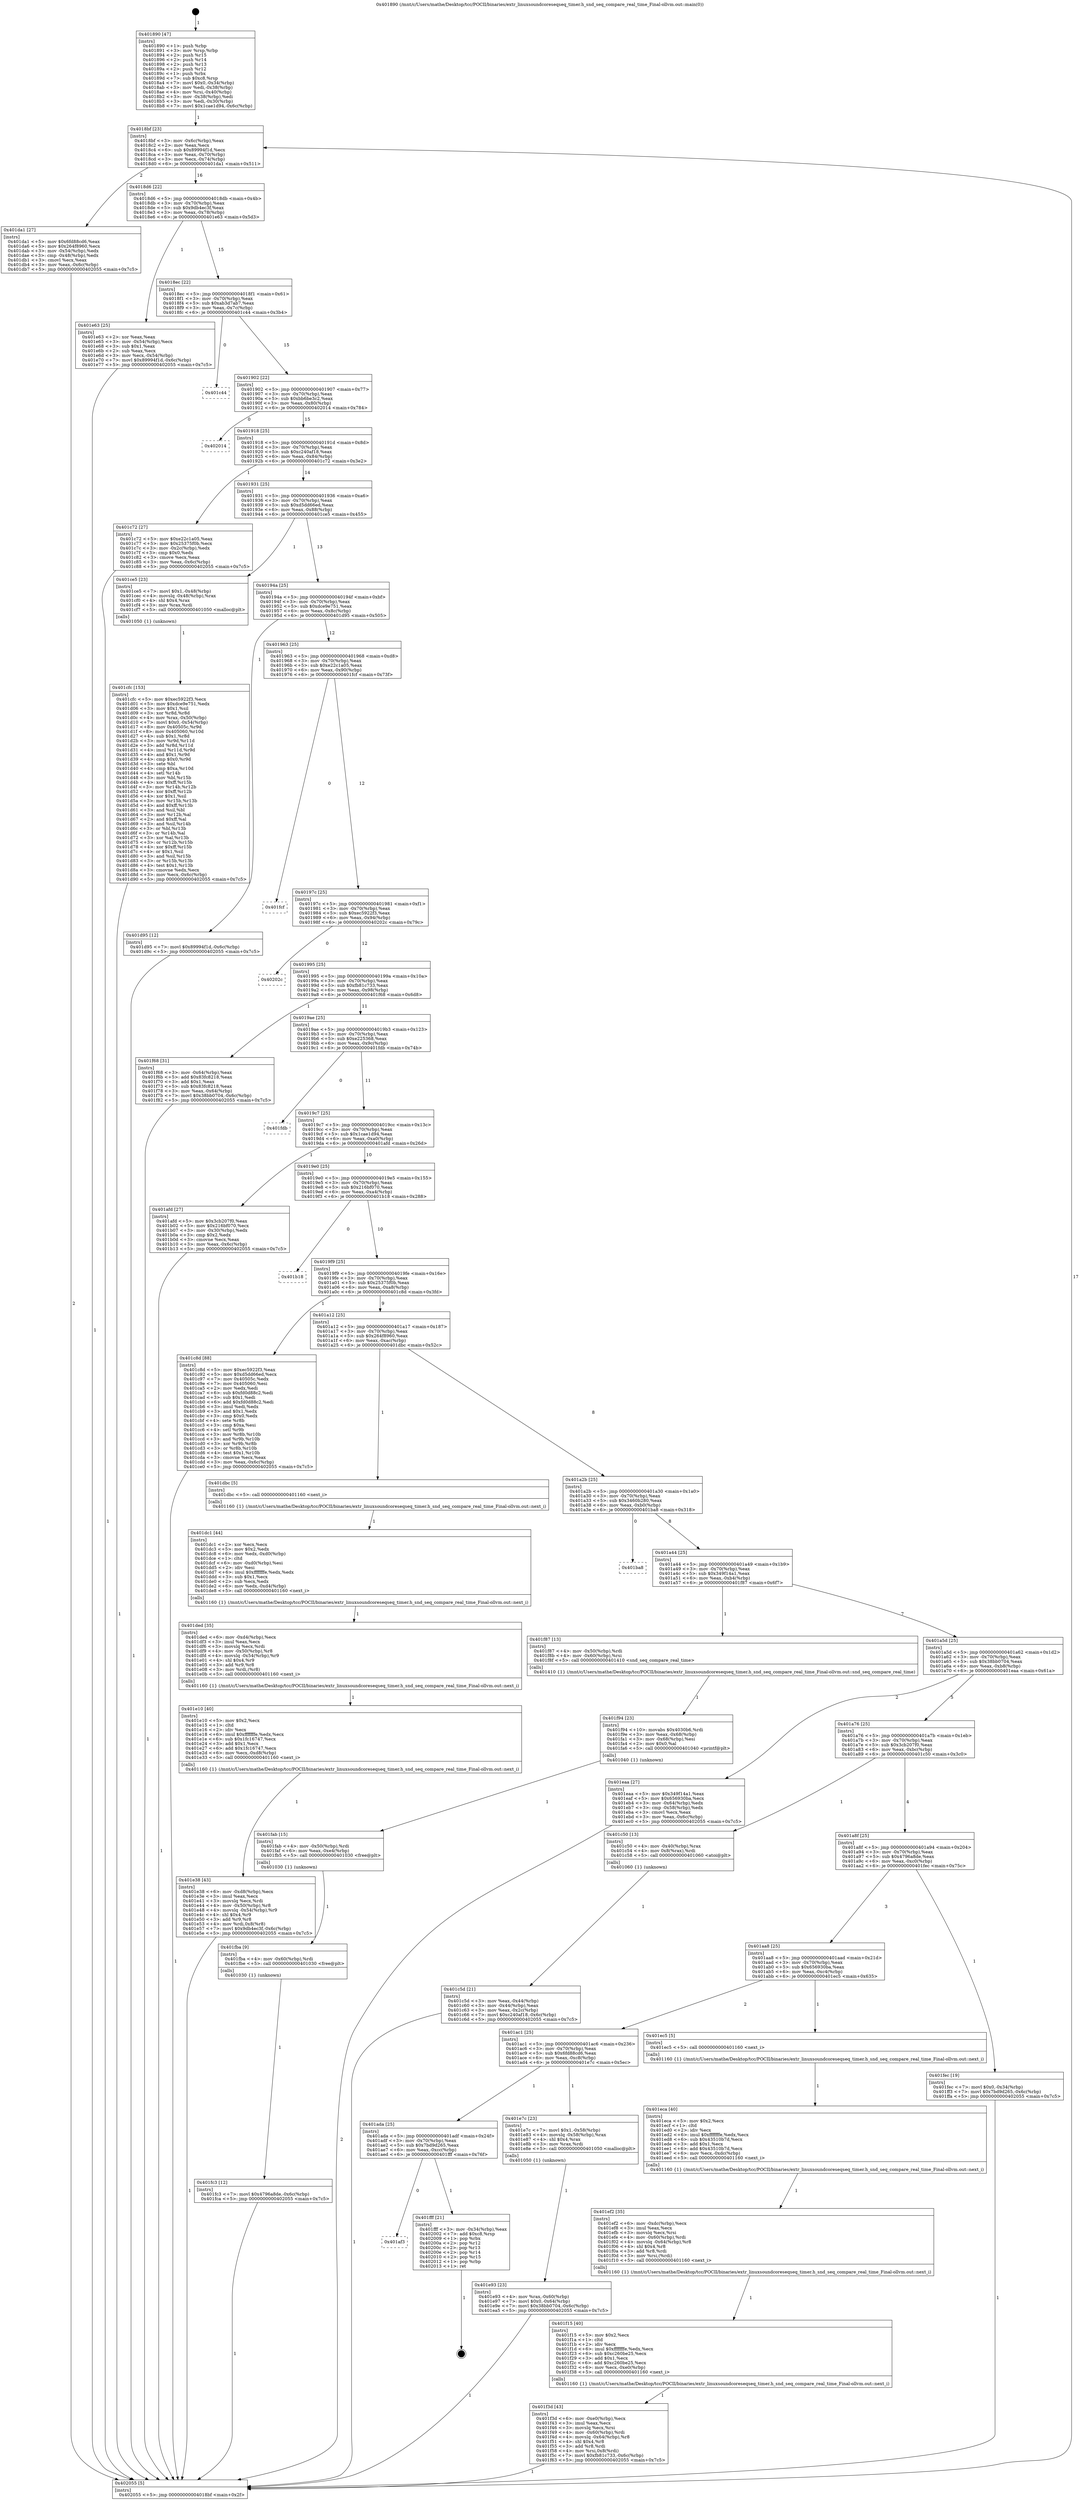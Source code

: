 digraph "0x401890" {
  label = "0x401890 (/mnt/c/Users/mathe/Desktop/tcc/POCII/binaries/extr_linuxsoundcoreseqseq_timer.h_snd_seq_compare_real_time_Final-ollvm.out::main(0))"
  labelloc = "t"
  node[shape=record]

  Entry [label="",width=0.3,height=0.3,shape=circle,fillcolor=black,style=filled]
  "0x4018bf" [label="{
     0x4018bf [23]\l
     | [instrs]\l
     &nbsp;&nbsp;0x4018bf \<+3\>: mov -0x6c(%rbp),%eax\l
     &nbsp;&nbsp;0x4018c2 \<+2\>: mov %eax,%ecx\l
     &nbsp;&nbsp;0x4018c4 \<+6\>: sub $0x89994f1d,%ecx\l
     &nbsp;&nbsp;0x4018ca \<+3\>: mov %eax,-0x70(%rbp)\l
     &nbsp;&nbsp;0x4018cd \<+3\>: mov %ecx,-0x74(%rbp)\l
     &nbsp;&nbsp;0x4018d0 \<+6\>: je 0000000000401da1 \<main+0x511\>\l
  }"]
  "0x401da1" [label="{
     0x401da1 [27]\l
     | [instrs]\l
     &nbsp;&nbsp;0x401da1 \<+5\>: mov $0x6fd88cd6,%eax\l
     &nbsp;&nbsp;0x401da6 \<+5\>: mov $0x264f8960,%ecx\l
     &nbsp;&nbsp;0x401dab \<+3\>: mov -0x54(%rbp),%edx\l
     &nbsp;&nbsp;0x401dae \<+3\>: cmp -0x48(%rbp),%edx\l
     &nbsp;&nbsp;0x401db1 \<+3\>: cmovl %ecx,%eax\l
     &nbsp;&nbsp;0x401db4 \<+3\>: mov %eax,-0x6c(%rbp)\l
     &nbsp;&nbsp;0x401db7 \<+5\>: jmp 0000000000402055 \<main+0x7c5\>\l
  }"]
  "0x4018d6" [label="{
     0x4018d6 [22]\l
     | [instrs]\l
     &nbsp;&nbsp;0x4018d6 \<+5\>: jmp 00000000004018db \<main+0x4b\>\l
     &nbsp;&nbsp;0x4018db \<+3\>: mov -0x70(%rbp),%eax\l
     &nbsp;&nbsp;0x4018de \<+5\>: sub $0x9db4ec3f,%eax\l
     &nbsp;&nbsp;0x4018e3 \<+3\>: mov %eax,-0x78(%rbp)\l
     &nbsp;&nbsp;0x4018e6 \<+6\>: je 0000000000401e63 \<main+0x5d3\>\l
  }"]
  Exit [label="",width=0.3,height=0.3,shape=circle,fillcolor=black,style=filled,peripheries=2]
  "0x401e63" [label="{
     0x401e63 [25]\l
     | [instrs]\l
     &nbsp;&nbsp;0x401e63 \<+2\>: xor %eax,%eax\l
     &nbsp;&nbsp;0x401e65 \<+3\>: mov -0x54(%rbp),%ecx\l
     &nbsp;&nbsp;0x401e68 \<+3\>: sub $0x1,%eax\l
     &nbsp;&nbsp;0x401e6b \<+2\>: sub %eax,%ecx\l
     &nbsp;&nbsp;0x401e6d \<+3\>: mov %ecx,-0x54(%rbp)\l
     &nbsp;&nbsp;0x401e70 \<+7\>: movl $0x89994f1d,-0x6c(%rbp)\l
     &nbsp;&nbsp;0x401e77 \<+5\>: jmp 0000000000402055 \<main+0x7c5\>\l
  }"]
  "0x4018ec" [label="{
     0x4018ec [22]\l
     | [instrs]\l
     &nbsp;&nbsp;0x4018ec \<+5\>: jmp 00000000004018f1 \<main+0x61\>\l
     &nbsp;&nbsp;0x4018f1 \<+3\>: mov -0x70(%rbp),%eax\l
     &nbsp;&nbsp;0x4018f4 \<+5\>: sub $0xab3d7ab7,%eax\l
     &nbsp;&nbsp;0x4018f9 \<+3\>: mov %eax,-0x7c(%rbp)\l
     &nbsp;&nbsp;0x4018fc \<+6\>: je 0000000000401c44 \<main+0x3b4\>\l
  }"]
  "0x401af3" [label="{
     0x401af3\l
  }", style=dashed]
  "0x401c44" [label="{
     0x401c44\l
  }", style=dashed]
  "0x401902" [label="{
     0x401902 [22]\l
     | [instrs]\l
     &nbsp;&nbsp;0x401902 \<+5\>: jmp 0000000000401907 \<main+0x77\>\l
     &nbsp;&nbsp;0x401907 \<+3\>: mov -0x70(%rbp),%eax\l
     &nbsp;&nbsp;0x40190a \<+5\>: sub $0xbb6be3c2,%eax\l
     &nbsp;&nbsp;0x40190f \<+3\>: mov %eax,-0x80(%rbp)\l
     &nbsp;&nbsp;0x401912 \<+6\>: je 0000000000402014 \<main+0x784\>\l
  }"]
  "0x401fff" [label="{
     0x401fff [21]\l
     | [instrs]\l
     &nbsp;&nbsp;0x401fff \<+3\>: mov -0x34(%rbp),%eax\l
     &nbsp;&nbsp;0x402002 \<+7\>: add $0xc8,%rsp\l
     &nbsp;&nbsp;0x402009 \<+1\>: pop %rbx\l
     &nbsp;&nbsp;0x40200a \<+2\>: pop %r12\l
     &nbsp;&nbsp;0x40200c \<+2\>: pop %r13\l
     &nbsp;&nbsp;0x40200e \<+2\>: pop %r14\l
     &nbsp;&nbsp;0x402010 \<+2\>: pop %r15\l
     &nbsp;&nbsp;0x402012 \<+1\>: pop %rbp\l
     &nbsp;&nbsp;0x402013 \<+1\>: ret\l
  }"]
  "0x402014" [label="{
     0x402014\l
  }", style=dashed]
  "0x401918" [label="{
     0x401918 [25]\l
     | [instrs]\l
     &nbsp;&nbsp;0x401918 \<+5\>: jmp 000000000040191d \<main+0x8d\>\l
     &nbsp;&nbsp;0x40191d \<+3\>: mov -0x70(%rbp),%eax\l
     &nbsp;&nbsp;0x401920 \<+5\>: sub $0xc240af18,%eax\l
     &nbsp;&nbsp;0x401925 \<+6\>: mov %eax,-0x84(%rbp)\l
     &nbsp;&nbsp;0x40192b \<+6\>: je 0000000000401c72 \<main+0x3e2\>\l
  }"]
  "0x401fc3" [label="{
     0x401fc3 [12]\l
     | [instrs]\l
     &nbsp;&nbsp;0x401fc3 \<+7\>: movl $0x4796a8de,-0x6c(%rbp)\l
     &nbsp;&nbsp;0x401fca \<+5\>: jmp 0000000000402055 \<main+0x7c5\>\l
  }"]
  "0x401c72" [label="{
     0x401c72 [27]\l
     | [instrs]\l
     &nbsp;&nbsp;0x401c72 \<+5\>: mov $0xe22c1a05,%eax\l
     &nbsp;&nbsp;0x401c77 \<+5\>: mov $0x25375f0b,%ecx\l
     &nbsp;&nbsp;0x401c7c \<+3\>: mov -0x2c(%rbp),%edx\l
     &nbsp;&nbsp;0x401c7f \<+3\>: cmp $0x0,%edx\l
     &nbsp;&nbsp;0x401c82 \<+3\>: cmove %ecx,%eax\l
     &nbsp;&nbsp;0x401c85 \<+3\>: mov %eax,-0x6c(%rbp)\l
     &nbsp;&nbsp;0x401c88 \<+5\>: jmp 0000000000402055 \<main+0x7c5\>\l
  }"]
  "0x401931" [label="{
     0x401931 [25]\l
     | [instrs]\l
     &nbsp;&nbsp;0x401931 \<+5\>: jmp 0000000000401936 \<main+0xa6\>\l
     &nbsp;&nbsp;0x401936 \<+3\>: mov -0x70(%rbp),%eax\l
     &nbsp;&nbsp;0x401939 \<+5\>: sub $0xd5dd66ed,%eax\l
     &nbsp;&nbsp;0x40193e \<+6\>: mov %eax,-0x88(%rbp)\l
     &nbsp;&nbsp;0x401944 \<+6\>: je 0000000000401ce5 \<main+0x455\>\l
  }"]
  "0x401fba" [label="{
     0x401fba [9]\l
     | [instrs]\l
     &nbsp;&nbsp;0x401fba \<+4\>: mov -0x60(%rbp),%rdi\l
     &nbsp;&nbsp;0x401fbe \<+5\>: call 0000000000401030 \<free@plt\>\l
     | [calls]\l
     &nbsp;&nbsp;0x401030 \{1\} (unknown)\l
  }"]
  "0x401ce5" [label="{
     0x401ce5 [23]\l
     | [instrs]\l
     &nbsp;&nbsp;0x401ce5 \<+7\>: movl $0x1,-0x48(%rbp)\l
     &nbsp;&nbsp;0x401cec \<+4\>: movslq -0x48(%rbp),%rax\l
     &nbsp;&nbsp;0x401cf0 \<+4\>: shl $0x4,%rax\l
     &nbsp;&nbsp;0x401cf4 \<+3\>: mov %rax,%rdi\l
     &nbsp;&nbsp;0x401cf7 \<+5\>: call 0000000000401050 \<malloc@plt\>\l
     | [calls]\l
     &nbsp;&nbsp;0x401050 \{1\} (unknown)\l
  }"]
  "0x40194a" [label="{
     0x40194a [25]\l
     | [instrs]\l
     &nbsp;&nbsp;0x40194a \<+5\>: jmp 000000000040194f \<main+0xbf\>\l
     &nbsp;&nbsp;0x40194f \<+3\>: mov -0x70(%rbp),%eax\l
     &nbsp;&nbsp;0x401952 \<+5\>: sub $0xdce9e751,%eax\l
     &nbsp;&nbsp;0x401957 \<+6\>: mov %eax,-0x8c(%rbp)\l
     &nbsp;&nbsp;0x40195d \<+6\>: je 0000000000401d95 \<main+0x505\>\l
  }"]
  "0x401fab" [label="{
     0x401fab [15]\l
     | [instrs]\l
     &nbsp;&nbsp;0x401fab \<+4\>: mov -0x50(%rbp),%rdi\l
     &nbsp;&nbsp;0x401faf \<+6\>: mov %eax,-0xe4(%rbp)\l
     &nbsp;&nbsp;0x401fb5 \<+5\>: call 0000000000401030 \<free@plt\>\l
     | [calls]\l
     &nbsp;&nbsp;0x401030 \{1\} (unknown)\l
  }"]
  "0x401d95" [label="{
     0x401d95 [12]\l
     | [instrs]\l
     &nbsp;&nbsp;0x401d95 \<+7\>: movl $0x89994f1d,-0x6c(%rbp)\l
     &nbsp;&nbsp;0x401d9c \<+5\>: jmp 0000000000402055 \<main+0x7c5\>\l
  }"]
  "0x401963" [label="{
     0x401963 [25]\l
     | [instrs]\l
     &nbsp;&nbsp;0x401963 \<+5\>: jmp 0000000000401968 \<main+0xd8\>\l
     &nbsp;&nbsp;0x401968 \<+3\>: mov -0x70(%rbp),%eax\l
     &nbsp;&nbsp;0x40196b \<+5\>: sub $0xe22c1a05,%eax\l
     &nbsp;&nbsp;0x401970 \<+6\>: mov %eax,-0x90(%rbp)\l
     &nbsp;&nbsp;0x401976 \<+6\>: je 0000000000401fcf \<main+0x73f\>\l
  }"]
  "0x401f94" [label="{
     0x401f94 [23]\l
     | [instrs]\l
     &nbsp;&nbsp;0x401f94 \<+10\>: movabs $0x4030b6,%rdi\l
     &nbsp;&nbsp;0x401f9e \<+3\>: mov %eax,-0x68(%rbp)\l
     &nbsp;&nbsp;0x401fa1 \<+3\>: mov -0x68(%rbp),%esi\l
     &nbsp;&nbsp;0x401fa4 \<+2\>: mov $0x0,%al\l
     &nbsp;&nbsp;0x401fa6 \<+5\>: call 0000000000401040 \<printf@plt\>\l
     | [calls]\l
     &nbsp;&nbsp;0x401040 \{1\} (unknown)\l
  }"]
  "0x401fcf" [label="{
     0x401fcf\l
  }", style=dashed]
  "0x40197c" [label="{
     0x40197c [25]\l
     | [instrs]\l
     &nbsp;&nbsp;0x40197c \<+5\>: jmp 0000000000401981 \<main+0xf1\>\l
     &nbsp;&nbsp;0x401981 \<+3\>: mov -0x70(%rbp),%eax\l
     &nbsp;&nbsp;0x401984 \<+5\>: sub $0xec5922f3,%eax\l
     &nbsp;&nbsp;0x401989 \<+6\>: mov %eax,-0x94(%rbp)\l
     &nbsp;&nbsp;0x40198f \<+6\>: je 000000000040202c \<main+0x79c\>\l
  }"]
  "0x401f3d" [label="{
     0x401f3d [43]\l
     | [instrs]\l
     &nbsp;&nbsp;0x401f3d \<+6\>: mov -0xe0(%rbp),%ecx\l
     &nbsp;&nbsp;0x401f43 \<+3\>: imul %eax,%ecx\l
     &nbsp;&nbsp;0x401f46 \<+3\>: movslq %ecx,%rsi\l
     &nbsp;&nbsp;0x401f49 \<+4\>: mov -0x60(%rbp),%rdi\l
     &nbsp;&nbsp;0x401f4d \<+4\>: movslq -0x64(%rbp),%r8\l
     &nbsp;&nbsp;0x401f51 \<+4\>: shl $0x4,%r8\l
     &nbsp;&nbsp;0x401f55 \<+3\>: add %r8,%rdi\l
     &nbsp;&nbsp;0x401f58 \<+4\>: mov %rsi,0x8(%rdi)\l
     &nbsp;&nbsp;0x401f5c \<+7\>: movl $0xfb81c733,-0x6c(%rbp)\l
     &nbsp;&nbsp;0x401f63 \<+5\>: jmp 0000000000402055 \<main+0x7c5\>\l
  }"]
  "0x40202c" [label="{
     0x40202c\l
  }", style=dashed]
  "0x401995" [label="{
     0x401995 [25]\l
     | [instrs]\l
     &nbsp;&nbsp;0x401995 \<+5\>: jmp 000000000040199a \<main+0x10a\>\l
     &nbsp;&nbsp;0x40199a \<+3\>: mov -0x70(%rbp),%eax\l
     &nbsp;&nbsp;0x40199d \<+5\>: sub $0xfb81c733,%eax\l
     &nbsp;&nbsp;0x4019a2 \<+6\>: mov %eax,-0x98(%rbp)\l
     &nbsp;&nbsp;0x4019a8 \<+6\>: je 0000000000401f68 \<main+0x6d8\>\l
  }"]
  "0x401f15" [label="{
     0x401f15 [40]\l
     | [instrs]\l
     &nbsp;&nbsp;0x401f15 \<+5\>: mov $0x2,%ecx\l
     &nbsp;&nbsp;0x401f1a \<+1\>: cltd\l
     &nbsp;&nbsp;0x401f1b \<+2\>: idiv %ecx\l
     &nbsp;&nbsp;0x401f1d \<+6\>: imul $0xfffffffe,%edx,%ecx\l
     &nbsp;&nbsp;0x401f23 \<+6\>: sub $0xc260be25,%ecx\l
     &nbsp;&nbsp;0x401f29 \<+3\>: add $0x1,%ecx\l
     &nbsp;&nbsp;0x401f2c \<+6\>: add $0xc260be25,%ecx\l
     &nbsp;&nbsp;0x401f32 \<+6\>: mov %ecx,-0xe0(%rbp)\l
     &nbsp;&nbsp;0x401f38 \<+5\>: call 0000000000401160 \<next_i\>\l
     | [calls]\l
     &nbsp;&nbsp;0x401160 \{1\} (/mnt/c/Users/mathe/Desktop/tcc/POCII/binaries/extr_linuxsoundcoreseqseq_timer.h_snd_seq_compare_real_time_Final-ollvm.out::next_i)\l
  }"]
  "0x401f68" [label="{
     0x401f68 [31]\l
     | [instrs]\l
     &nbsp;&nbsp;0x401f68 \<+3\>: mov -0x64(%rbp),%eax\l
     &nbsp;&nbsp;0x401f6b \<+5\>: add $0x83fc8218,%eax\l
     &nbsp;&nbsp;0x401f70 \<+3\>: add $0x1,%eax\l
     &nbsp;&nbsp;0x401f73 \<+5\>: sub $0x83fc8218,%eax\l
     &nbsp;&nbsp;0x401f78 \<+3\>: mov %eax,-0x64(%rbp)\l
     &nbsp;&nbsp;0x401f7b \<+7\>: movl $0x38bb0704,-0x6c(%rbp)\l
     &nbsp;&nbsp;0x401f82 \<+5\>: jmp 0000000000402055 \<main+0x7c5\>\l
  }"]
  "0x4019ae" [label="{
     0x4019ae [25]\l
     | [instrs]\l
     &nbsp;&nbsp;0x4019ae \<+5\>: jmp 00000000004019b3 \<main+0x123\>\l
     &nbsp;&nbsp;0x4019b3 \<+3\>: mov -0x70(%rbp),%eax\l
     &nbsp;&nbsp;0x4019b6 \<+5\>: sub $0xe225368,%eax\l
     &nbsp;&nbsp;0x4019bb \<+6\>: mov %eax,-0x9c(%rbp)\l
     &nbsp;&nbsp;0x4019c1 \<+6\>: je 0000000000401fdb \<main+0x74b\>\l
  }"]
  "0x401ef2" [label="{
     0x401ef2 [35]\l
     | [instrs]\l
     &nbsp;&nbsp;0x401ef2 \<+6\>: mov -0xdc(%rbp),%ecx\l
     &nbsp;&nbsp;0x401ef8 \<+3\>: imul %eax,%ecx\l
     &nbsp;&nbsp;0x401efb \<+3\>: movslq %ecx,%rsi\l
     &nbsp;&nbsp;0x401efe \<+4\>: mov -0x60(%rbp),%rdi\l
     &nbsp;&nbsp;0x401f02 \<+4\>: movslq -0x64(%rbp),%r8\l
     &nbsp;&nbsp;0x401f06 \<+4\>: shl $0x4,%r8\l
     &nbsp;&nbsp;0x401f0a \<+3\>: add %r8,%rdi\l
     &nbsp;&nbsp;0x401f0d \<+3\>: mov %rsi,(%rdi)\l
     &nbsp;&nbsp;0x401f10 \<+5\>: call 0000000000401160 \<next_i\>\l
     | [calls]\l
     &nbsp;&nbsp;0x401160 \{1\} (/mnt/c/Users/mathe/Desktop/tcc/POCII/binaries/extr_linuxsoundcoreseqseq_timer.h_snd_seq_compare_real_time_Final-ollvm.out::next_i)\l
  }"]
  "0x401fdb" [label="{
     0x401fdb\l
  }", style=dashed]
  "0x4019c7" [label="{
     0x4019c7 [25]\l
     | [instrs]\l
     &nbsp;&nbsp;0x4019c7 \<+5\>: jmp 00000000004019cc \<main+0x13c\>\l
     &nbsp;&nbsp;0x4019cc \<+3\>: mov -0x70(%rbp),%eax\l
     &nbsp;&nbsp;0x4019cf \<+5\>: sub $0x1cae1d94,%eax\l
     &nbsp;&nbsp;0x4019d4 \<+6\>: mov %eax,-0xa0(%rbp)\l
     &nbsp;&nbsp;0x4019da \<+6\>: je 0000000000401afd \<main+0x26d\>\l
  }"]
  "0x401eca" [label="{
     0x401eca [40]\l
     | [instrs]\l
     &nbsp;&nbsp;0x401eca \<+5\>: mov $0x2,%ecx\l
     &nbsp;&nbsp;0x401ecf \<+1\>: cltd\l
     &nbsp;&nbsp;0x401ed0 \<+2\>: idiv %ecx\l
     &nbsp;&nbsp;0x401ed2 \<+6\>: imul $0xfffffffe,%edx,%ecx\l
     &nbsp;&nbsp;0x401ed8 \<+6\>: sub $0x43510b7d,%ecx\l
     &nbsp;&nbsp;0x401ede \<+3\>: add $0x1,%ecx\l
     &nbsp;&nbsp;0x401ee1 \<+6\>: add $0x43510b7d,%ecx\l
     &nbsp;&nbsp;0x401ee7 \<+6\>: mov %ecx,-0xdc(%rbp)\l
     &nbsp;&nbsp;0x401eed \<+5\>: call 0000000000401160 \<next_i\>\l
     | [calls]\l
     &nbsp;&nbsp;0x401160 \{1\} (/mnt/c/Users/mathe/Desktop/tcc/POCII/binaries/extr_linuxsoundcoreseqseq_timer.h_snd_seq_compare_real_time_Final-ollvm.out::next_i)\l
  }"]
  "0x401afd" [label="{
     0x401afd [27]\l
     | [instrs]\l
     &nbsp;&nbsp;0x401afd \<+5\>: mov $0x3cb207f0,%eax\l
     &nbsp;&nbsp;0x401b02 \<+5\>: mov $0x216bf070,%ecx\l
     &nbsp;&nbsp;0x401b07 \<+3\>: mov -0x30(%rbp),%edx\l
     &nbsp;&nbsp;0x401b0a \<+3\>: cmp $0x2,%edx\l
     &nbsp;&nbsp;0x401b0d \<+3\>: cmovne %ecx,%eax\l
     &nbsp;&nbsp;0x401b10 \<+3\>: mov %eax,-0x6c(%rbp)\l
     &nbsp;&nbsp;0x401b13 \<+5\>: jmp 0000000000402055 \<main+0x7c5\>\l
  }"]
  "0x4019e0" [label="{
     0x4019e0 [25]\l
     | [instrs]\l
     &nbsp;&nbsp;0x4019e0 \<+5\>: jmp 00000000004019e5 \<main+0x155\>\l
     &nbsp;&nbsp;0x4019e5 \<+3\>: mov -0x70(%rbp),%eax\l
     &nbsp;&nbsp;0x4019e8 \<+5\>: sub $0x216bf070,%eax\l
     &nbsp;&nbsp;0x4019ed \<+6\>: mov %eax,-0xa4(%rbp)\l
     &nbsp;&nbsp;0x4019f3 \<+6\>: je 0000000000401b18 \<main+0x288\>\l
  }"]
  "0x402055" [label="{
     0x402055 [5]\l
     | [instrs]\l
     &nbsp;&nbsp;0x402055 \<+5\>: jmp 00000000004018bf \<main+0x2f\>\l
  }"]
  "0x401890" [label="{
     0x401890 [47]\l
     | [instrs]\l
     &nbsp;&nbsp;0x401890 \<+1\>: push %rbp\l
     &nbsp;&nbsp;0x401891 \<+3\>: mov %rsp,%rbp\l
     &nbsp;&nbsp;0x401894 \<+2\>: push %r15\l
     &nbsp;&nbsp;0x401896 \<+2\>: push %r14\l
     &nbsp;&nbsp;0x401898 \<+2\>: push %r13\l
     &nbsp;&nbsp;0x40189a \<+2\>: push %r12\l
     &nbsp;&nbsp;0x40189c \<+1\>: push %rbx\l
     &nbsp;&nbsp;0x40189d \<+7\>: sub $0xc8,%rsp\l
     &nbsp;&nbsp;0x4018a4 \<+7\>: movl $0x0,-0x34(%rbp)\l
     &nbsp;&nbsp;0x4018ab \<+3\>: mov %edi,-0x38(%rbp)\l
     &nbsp;&nbsp;0x4018ae \<+4\>: mov %rsi,-0x40(%rbp)\l
     &nbsp;&nbsp;0x4018b2 \<+3\>: mov -0x38(%rbp),%edi\l
     &nbsp;&nbsp;0x4018b5 \<+3\>: mov %edi,-0x30(%rbp)\l
     &nbsp;&nbsp;0x4018b8 \<+7\>: movl $0x1cae1d94,-0x6c(%rbp)\l
  }"]
  "0x401e93" [label="{
     0x401e93 [23]\l
     | [instrs]\l
     &nbsp;&nbsp;0x401e93 \<+4\>: mov %rax,-0x60(%rbp)\l
     &nbsp;&nbsp;0x401e97 \<+7\>: movl $0x0,-0x64(%rbp)\l
     &nbsp;&nbsp;0x401e9e \<+7\>: movl $0x38bb0704,-0x6c(%rbp)\l
     &nbsp;&nbsp;0x401ea5 \<+5\>: jmp 0000000000402055 \<main+0x7c5\>\l
  }"]
  "0x401b18" [label="{
     0x401b18\l
  }", style=dashed]
  "0x4019f9" [label="{
     0x4019f9 [25]\l
     | [instrs]\l
     &nbsp;&nbsp;0x4019f9 \<+5\>: jmp 00000000004019fe \<main+0x16e\>\l
     &nbsp;&nbsp;0x4019fe \<+3\>: mov -0x70(%rbp),%eax\l
     &nbsp;&nbsp;0x401a01 \<+5\>: sub $0x25375f0b,%eax\l
     &nbsp;&nbsp;0x401a06 \<+6\>: mov %eax,-0xa8(%rbp)\l
     &nbsp;&nbsp;0x401a0c \<+6\>: je 0000000000401c8d \<main+0x3fd\>\l
  }"]
  "0x401ada" [label="{
     0x401ada [25]\l
     | [instrs]\l
     &nbsp;&nbsp;0x401ada \<+5\>: jmp 0000000000401adf \<main+0x24f\>\l
     &nbsp;&nbsp;0x401adf \<+3\>: mov -0x70(%rbp),%eax\l
     &nbsp;&nbsp;0x401ae2 \<+5\>: sub $0x7bd9d265,%eax\l
     &nbsp;&nbsp;0x401ae7 \<+6\>: mov %eax,-0xcc(%rbp)\l
     &nbsp;&nbsp;0x401aed \<+6\>: je 0000000000401fff \<main+0x76f\>\l
  }"]
  "0x401c8d" [label="{
     0x401c8d [88]\l
     | [instrs]\l
     &nbsp;&nbsp;0x401c8d \<+5\>: mov $0xec5922f3,%eax\l
     &nbsp;&nbsp;0x401c92 \<+5\>: mov $0xd5dd66ed,%ecx\l
     &nbsp;&nbsp;0x401c97 \<+7\>: mov 0x40505c,%edx\l
     &nbsp;&nbsp;0x401c9e \<+7\>: mov 0x405060,%esi\l
     &nbsp;&nbsp;0x401ca5 \<+2\>: mov %edx,%edi\l
     &nbsp;&nbsp;0x401ca7 \<+6\>: sub $0xfd0d88c2,%edi\l
     &nbsp;&nbsp;0x401cad \<+3\>: sub $0x1,%edi\l
     &nbsp;&nbsp;0x401cb0 \<+6\>: add $0xfd0d88c2,%edi\l
     &nbsp;&nbsp;0x401cb6 \<+3\>: imul %edi,%edx\l
     &nbsp;&nbsp;0x401cb9 \<+3\>: and $0x1,%edx\l
     &nbsp;&nbsp;0x401cbc \<+3\>: cmp $0x0,%edx\l
     &nbsp;&nbsp;0x401cbf \<+4\>: sete %r8b\l
     &nbsp;&nbsp;0x401cc3 \<+3\>: cmp $0xa,%esi\l
     &nbsp;&nbsp;0x401cc6 \<+4\>: setl %r9b\l
     &nbsp;&nbsp;0x401cca \<+3\>: mov %r8b,%r10b\l
     &nbsp;&nbsp;0x401ccd \<+3\>: and %r9b,%r10b\l
     &nbsp;&nbsp;0x401cd0 \<+3\>: xor %r9b,%r8b\l
     &nbsp;&nbsp;0x401cd3 \<+3\>: or %r8b,%r10b\l
     &nbsp;&nbsp;0x401cd6 \<+4\>: test $0x1,%r10b\l
     &nbsp;&nbsp;0x401cda \<+3\>: cmovne %ecx,%eax\l
     &nbsp;&nbsp;0x401cdd \<+3\>: mov %eax,-0x6c(%rbp)\l
     &nbsp;&nbsp;0x401ce0 \<+5\>: jmp 0000000000402055 \<main+0x7c5\>\l
  }"]
  "0x401a12" [label="{
     0x401a12 [25]\l
     | [instrs]\l
     &nbsp;&nbsp;0x401a12 \<+5\>: jmp 0000000000401a17 \<main+0x187\>\l
     &nbsp;&nbsp;0x401a17 \<+3\>: mov -0x70(%rbp),%eax\l
     &nbsp;&nbsp;0x401a1a \<+5\>: sub $0x264f8960,%eax\l
     &nbsp;&nbsp;0x401a1f \<+6\>: mov %eax,-0xac(%rbp)\l
     &nbsp;&nbsp;0x401a25 \<+6\>: je 0000000000401dbc \<main+0x52c\>\l
  }"]
  "0x401e7c" [label="{
     0x401e7c [23]\l
     | [instrs]\l
     &nbsp;&nbsp;0x401e7c \<+7\>: movl $0x1,-0x58(%rbp)\l
     &nbsp;&nbsp;0x401e83 \<+4\>: movslq -0x58(%rbp),%rax\l
     &nbsp;&nbsp;0x401e87 \<+4\>: shl $0x4,%rax\l
     &nbsp;&nbsp;0x401e8b \<+3\>: mov %rax,%rdi\l
     &nbsp;&nbsp;0x401e8e \<+5\>: call 0000000000401050 \<malloc@plt\>\l
     | [calls]\l
     &nbsp;&nbsp;0x401050 \{1\} (unknown)\l
  }"]
  "0x401dbc" [label="{
     0x401dbc [5]\l
     | [instrs]\l
     &nbsp;&nbsp;0x401dbc \<+5\>: call 0000000000401160 \<next_i\>\l
     | [calls]\l
     &nbsp;&nbsp;0x401160 \{1\} (/mnt/c/Users/mathe/Desktop/tcc/POCII/binaries/extr_linuxsoundcoreseqseq_timer.h_snd_seq_compare_real_time_Final-ollvm.out::next_i)\l
  }"]
  "0x401a2b" [label="{
     0x401a2b [25]\l
     | [instrs]\l
     &nbsp;&nbsp;0x401a2b \<+5\>: jmp 0000000000401a30 \<main+0x1a0\>\l
     &nbsp;&nbsp;0x401a30 \<+3\>: mov -0x70(%rbp),%eax\l
     &nbsp;&nbsp;0x401a33 \<+5\>: sub $0x3460b280,%eax\l
     &nbsp;&nbsp;0x401a38 \<+6\>: mov %eax,-0xb0(%rbp)\l
     &nbsp;&nbsp;0x401a3e \<+6\>: je 0000000000401ba8 \<main+0x318\>\l
  }"]
  "0x401ac1" [label="{
     0x401ac1 [25]\l
     | [instrs]\l
     &nbsp;&nbsp;0x401ac1 \<+5\>: jmp 0000000000401ac6 \<main+0x236\>\l
     &nbsp;&nbsp;0x401ac6 \<+3\>: mov -0x70(%rbp),%eax\l
     &nbsp;&nbsp;0x401ac9 \<+5\>: sub $0x6fd88cd6,%eax\l
     &nbsp;&nbsp;0x401ace \<+6\>: mov %eax,-0xc8(%rbp)\l
     &nbsp;&nbsp;0x401ad4 \<+6\>: je 0000000000401e7c \<main+0x5ec\>\l
  }"]
  "0x401ba8" [label="{
     0x401ba8\l
  }", style=dashed]
  "0x401a44" [label="{
     0x401a44 [25]\l
     | [instrs]\l
     &nbsp;&nbsp;0x401a44 \<+5\>: jmp 0000000000401a49 \<main+0x1b9\>\l
     &nbsp;&nbsp;0x401a49 \<+3\>: mov -0x70(%rbp),%eax\l
     &nbsp;&nbsp;0x401a4c \<+5\>: sub $0x349f14a1,%eax\l
     &nbsp;&nbsp;0x401a51 \<+6\>: mov %eax,-0xb4(%rbp)\l
     &nbsp;&nbsp;0x401a57 \<+6\>: je 0000000000401f87 \<main+0x6f7\>\l
  }"]
  "0x401ec5" [label="{
     0x401ec5 [5]\l
     | [instrs]\l
     &nbsp;&nbsp;0x401ec5 \<+5\>: call 0000000000401160 \<next_i\>\l
     | [calls]\l
     &nbsp;&nbsp;0x401160 \{1\} (/mnt/c/Users/mathe/Desktop/tcc/POCII/binaries/extr_linuxsoundcoreseqseq_timer.h_snd_seq_compare_real_time_Final-ollvm.out::next_i)\l
  }"]
  "0x401f87" [label="{
     0x401f87 [13]\l
     | [instrs]\l
     &nbsp;&nbsp;0x401f87 \<+4\>: mov -0x50(%rbp),%rdi\l
     &nbsp;&nbsp;0x401f8b \<+4\>: mov -0x60(%rbp),%rsi\l
     &nbsp;&nbsp;0x401f8f \<+5\>: call 0000000000401410 \<snd_seq_compare_real_time\>\l
     | [calls]\l
     &nbsp;&nbsp;0x401410 \{1\} (/mnt/c/Users/mathe/Desktop/tcc/POCII/binaries/extr_linuxsoundcoreseqseq_timer.h_snd_seq_compare_real_time_Final-ollvm.out::snd_seq_compare_real_time)\l
  }"]
  "0x401a5d" [label="{
     0x401a5d [25]\l
     | [instrs]\l
     &nbsp;&nbsp;0x401a5d \<+5\>: jmp 0000000000401a62 \<main+0x1d2\>\l
     &nbsp;&nbsp;0x401a62 \<+3\>: mov -0x70(%rbp),%eax\l
     &nbsp;&nbsp;0x401a65 \<+5\>: sub $0x38bb0704,%eax\l
     &nbsp;&nbsp;0x401a6a \<+6\>: mov %eax,-0xb8(%rbp)\l
     &nbsp;&nbsp;0x401a70 \<+6\>: je 0000000000401eaa \<main+0x61a\>\l
  }"]
  "0x401aa8" [label="{
     0x401aa8 [25]\l
     | [instrs]\l
     &nbsp;&nbsp;0x401aa8 \<+5\>: jmp 0000000000401aad \<main+0x21d\>\l
     &nbsp;&nbsp;0x401aad \<+3\>: mov -0x70(%rbp),%eax\l
     &nbsp;&nbsp;0x401ab0 \<+5\>: sub $0x656930ba,%eax\l
     &nbsp;&nbsp;0x401ab5 \<+6\>: mov %eax,-0xc4(%rbp)\l
     &nbsp;&nbsp;0x401abb \<+6\>: je 0000000000401ec5 \<main+0x635\>\l
  }"]
  "0x401eaa" [label="{
     0x401eaa [27]\l
     | [instrs]\l
     &nbsp;&nbsp;0x401eaa \<+5\>: mov $0x349f14a1,%eax\l
     &nbsp;&nbsp;0x401eaf \<+5\>: mov $0x656930ba,%ecx\l
     &nbsp;&nbsp;0x401eb4 \<+3\>: mov -0x64(%rbp),%edx\l
     &nbsp;&nbsp;0x401eb7 \<+3\>: cmp -0x58(%rbp),%edx\l
     &nbsp;&nbsp;0x401eba \<+3\>: cmovl %ecx,%eax\l
     &nbsp;&nbsp;0x401ebd \<+3\>: mov %eax,-0x6c(%rbp)\l
     &nbsp;&nbsp;0x401ec0 \<+5\>: jmp 0000000000402055 \<main+0x7c5\>\l
  }"]
  "0x401a76" [label="{
     0x401a76 [25]\l
     | [instrs]\l
     &nbsp;&nbsp;0x401a76 \<+5\>: jmp 0000000000401a7b \<main+0x1eb\>\l
     &nbsp;&nbsp;0x401a7b \<+3\>: mov -0x70(%rbp),%eax\l
     &nbsp;&nbsp;0x401a7e \<+5\>: sub $0x3cb207f0,%eax\l
     &nbsp;&nbsp;0x401a83 \<+6\>: mov %eax,-0xbc(%rbp)\l
     &nbsp;&nbsp;0x401a89 \<+6\>: je 0000000000401c50 \<main+0x3c0\>\l
  }"]
  "0x401fec" [label="{
     0x401fec [19]\l
     | [instrs]\l
     &nbsp;&nbsp;0x401fec \<+7\>: movl $0x0,-0x34(%rbp)\l
     &nbsp;&nbsp;0x401ff3 \<+7\>: movl $0x7bd9d265,-0x6c(%rbp)\l
     &nbsp;&nbsp;0x401ffa \<+5\>: jmp 0000000000402055 \<main+0x7c5\>\l
  }"]
  "0x401c50" [label="{
     0x401c50 [13]\l
     | [instrs]\l
     &nbsp;&nbsp;0x401c50 \<+4\>: mov -0x40(%rbp),%rax\l
     &nbsp;&nbsp;0x401c54 \<+4\>: mov 0x8(%rax),%rdi\l
     &nbsp;&nbsp;0x401c58 \<+5\>: call 0000000000401060 \<atoi@plt\>\l
     | [calls]\l
     &nbsp;&nbsp;0x401060 \{1\} (unknown)\l
  }"]
  "0x401a8f" [label="{
     0x401a8f [25]\l
     | [instrs]\l
     &nbsp;&nbsp;0x401a8f \<+5\>: jmp 0000000000401a94 \<main+0x204\>\l
     &nbsp;&nbsp;0x401a94 \<+3\>: mov -0x70(%rbp),%eax\l
     &nbsp;&nbsp;0x401a97 \<+5\>: sub $0x4796a8de,%eax\l
     &nbsp;&nbsp;0x401a9c \<+6\>: mov %eax,-0xc0(%rbp)\l
     &nbsp;&nbsp;0x401aa2 \<+6\>: je 0000000000401fec \<main+0x75c\>\l
  }"]
  "0x401c5d" [label="{
     0x401c5d [21]\l
     | [instrs]\l
     &nbsp;&nbsp;0x401c5d \<+3\>: mov %eax,-0x44(%rbp)\l
     &nbsp;&nbsp;0x401c60 \<+3\>: mov -0x44(%rbp),%eax\l
     &nbsp;&nbsp;0x401c63 \<+3\>: mov %eax,-0x2c(%rbp)\l
     &nbsp;&nbsp;0x401c66 \<+7\>: movl $0xc240af18,-0x6c(%rbp)\l
     &nbsp;&nbsp;0x401c6d \<+5\>: jmp 0000000000402055 \<main+0x7c5\>\l
  }"]
  "0x401cfc" [label="{
     0x401cfc [153]\l
     | [instrs]\l
     &nbsp;&nbsp;0x401cfc \<+5\>: mov $0xec5922f3,%ecx\l
     &nbsp;&nbsp;0x401d01 \<+5\>: mov $0xdce9e751,%edx\l
     &nbsp;&nbsp;0x401d06 \<+3\>: mov $0x1,%sil\l
     &nbsp;&nbsp;0x401d09 \<+3\>: xor %r8d,%r8d\l
     &nbsp;&nbsp;0x401d0c \<+4\>: mov %rax,-0x50(%rbp)\l
     &nbsp;&nbsp;0x401d10 \<+7\>: movl $0x0,-0x54(%rbp)\l
     &nbsp;&nbsp;0x401d17 \<+8\>: mov 0x40505c,%r9d\l
     &nbsp;&nbsp;0x401d1f \<+8\>: mov 0x405060,%r10d\l
     &nbsp;&nbsp;0x401d27 \<+4\>: sub $0x1,%r8d\l
     &nbsp;&nbsp;0x401d2b \<+3\>: mov %r9d,%r11d\l
     &nbsp;&nbsp;0x401d2e \<+3\>: add %r8d,%r11d\l
     &nbsp;&nbsp;0x401d31 \<+4\>: imul %r11d,%r9d\l
     &nbsp;&nbsp;0x401d35 \<+4\>: and $0x1,%r9d\l
     &nbsp;&nbsp;0x401d39 \<+4\>: cmp $0x0,%r9d\l
     &nbsp;&nbsp;0x401d3d \<+3\>: sete %bl\l
     &nbsp;&nbsp;0x401d40 \<+4\>: cmp $0xa,%r10d\l
     &nbsp;&nbsp;0x401d44 \<+4\>: setl %r14b\l
     &nbsp;&nbsp;0x401d48 \<+3\>: mov %bl,%r15b\l
     &nbsp;&nbsp;0x401d4b \<+4\>: xor $0xff,%r15b\l
     &nbsp;&nbsp;0x401d4f \<+3\>: mov %r14b,%r12b\l
     &nbsp;&nbsp;0x401d52 \<+4\>: xor $0xff,%r12b\l
     &nbsp;&nbsp;0x401d56 \<+4\>: xor $0x1,%sil\l
     &nbsp;&nbsp;0x401d5a \<+3\>: mov %r15b,%r13b\l
     &nbsp;&nbsp;0x401d5d \<+4\>: and $0xff,%r13b\l
     &nbsp;&nbsp;0x401d61 \<+3\>: and %sil,%bl\l
     &nbsp;&nbsp;0x401d64 \<+3\>: mov %r12b,%al\l
     &nbsp;&nbsp;0x401d67 \<+2\>: and $0xff,%al\l
     &nbsp;&nbsp;0x401d69 \<+3\>: and %sil,%r14b\l
     &nbsp;&nbsp;0x401d6c \<+3\>: or %bl,%r13b\l
     &nbsp;&nbsp;0x401d6f \<+3\>: or %r14b,%al\l
     &nbsp;&nbsp;0x401d72 \<+3\>: xor %al,%r13b\l
     &nbsp;&nbsp;0x401d75 \<+3\>: or %r12b,%r15b\l
     &nbsp;&nbsp;0x401d78 \<+4\>: xor $0xff,%r15b\l
     &nbsp;&nbsp;0x401d7c \<+4\>: or $0x1,%sil\l
     &nbsp;&nbsp;0x401d80 \<+3\>: and %sil,%r15b\l
     &nbsp;&nbsp;0x401d83 \<+3\>: or %r15b,%r13b\l
     &nbsp;&nbsp;0x401d86 \<+4\>: test $0x1,%r13b\l
     &nbsp;&nbsp;0x401d8a \<+3\>: cmovne %edx,%ecx\l
     &nbsp;&nbsp;0x401d8d \<+3\>: mov %ecx,-0x6c(%rbp)\l
     &nbsp;&nbsp;0x401d90 \<+5\>: jmp 0000000000402055 \<main+0x7c5\>\l
  }"]
  "0x401dc1" [label="{
     0x401dc1 [44]\l
     | [instrs]\l
     &nbsp;&nbsp;0x401dc1 \<+2\>: xor %ecx,%ecx\l
     &nbsp;&nbsp;0x401dc3 \<+5\>: mov $0x2,%edx\l
     &nbsp;&nbsp;0x401dc8 \<+6\>: mov %edx,-0xd0(%rbp)\l
     &nbsp;&nbsp;0x401dce \<+1\>: cltd\l
     &nbsp;&nbsp;0x401dcf \<+6\>: mov -0xd0(%rbp),%esi\l
     &nbsp;&nbsp;0x401dd5 \<+2\>: idiv %esi\l
     &nbsp;&nbsp;0x401dd7 \<+6\>: imul $0xfffffffe,%edx,%edx\l
     &nbsp;&nbsp;0x401ddd \<+3\>: sub $0x1,%ecx\l
     &nbsp;&nbsp;0x401de0 \<+2\>: sub %ecx,%edx\l
     &nbsp;&nbsp;0x401de2 \<+6\>: mov %edx,-0xd4(%rbp)\l
     &nbsp;&nbsp;0x401de8 \<+5\>: call 0000000000401160 \<next_i\>\l
     | [calls]\l
     &nbsp;&nbsp;0x401160 \{1\} (/mnt/c/Users/mathe/Desktop/tcc/POCII/binaries/extr_linuxsoundcoreseqseq_timer.h_snd_seq_compare_real_time_Final-ollvm.out::next_i)\l
  }"]
  "0x401ded" [label="{
     0x401ded [35]\l
     | [instrs]\l
     &nbsp;&nbsp;0x401ded \<+6\>: mov -0xd4(%rbp),%ecx\l
     &nbsp;&nbsp;0x401df3 \<+3\>: imul %eax,%ecx\l
     &nbsp;&nbsp;0x401df6 \<+3\>: movslq %ecx,%rdi\l
     &nbsp;&nbsp;0x401df9 \<+4\>: mov -0x50(%rbp),%r8\l
     &nbsp;&nbsp;0x401dfd \<+4\>: movslq -0x54(%rbp),%r9\l
     &nbsp;&nbsp;0x401e01 \<+4\>: shl $0x4,%r9\l
     &nbsp;&nbsp;0x401e05 \<+3\>: add %r9,%r8\l
     &nbsp;&nbsp;0x401e08 \<+3\>: mov %rdi,(%r8)\l
     &nbsp;&nbsp;0x401e0b \<+5\>: call 0000000000401160 \<next_i\>\l
     | [calls]\l
     &nbsp;&nbsp;0x401160 \{1\} (/mnt/c/Users/mathe/Desktop/tcc/POCII/binaries/extr_linuxsoundcoreseqseq_timer.h_snd_seq_compare_real_time_Final-ollvm.out::next_i)\l
  }"]
  "0x401e10" [label="{
     0x401e10 [40]\l
     | [instrs]\l
     &nbsp;&nbsp;0x401e10 \<+5\>: mov $0x2,%ecx\l
     &nbsp;&nbsp;0x401e15 \<+1\>: cltd\l
     &nbsp;&nbsp;0x401e16 \<+2\>: idiv %ecx\l
     &nbsp;&nbsp;0x401e18 \<+6\>: imul $0xfffffffe,%edx,%ecx\l
     &nbsp;&nbsp;0x401e1e \<+6\>: sub $0x1fc16747,%ecx\l
     &nbsp;&nbsp;0x401e24 \<+3\>: add $0x1,%ecx\l
     &nbsp;&nbsp;0x401e27 \<+6\>: add $0x1fc16747,%ecx\l
     &nbsp;&nbsp;0x401e2d \<+6\>: mov %ecx,-0xd8(%rbp)\l
     &nbsp;&nbsp;0x401e33 \<+5\>: call 0000000000401160 \<next_i\>\l
     | [calls]\l
     &nbsp;&nbsp;0x401160 \{1\} (/mnt/c/Users/mathe/Desktop/tcc/POCII/binaries/extr_linuxsoundcoreseqseq_timer.h_snd_seq_compare_real_time_Final-ollvm.out::next_i)\l
  }"]
  "0x401e38" [label="{
     0x401e38 [43]\l
     | [instrs]\l
     &nbsp;&nbsp;0x401e38 \<+6\>: mov -0xd8(%rbp),%ecx\l
     &nbsp;&nbsp;0x401e3e \<+3\>: imul %eax,%ecx\l
     &nbsp;&nbsp;0x401e41 \<+3\>: movslq %ecx,%rdi\l
     &nbsp;&nbsp;0x401e44 \<+4\>: mov -0x50(%rbp),%r8\l
     &nbsp;&nbsp;0x401e48 \<+4\>: movslq -0x54(%rbp),%r9\l
     &nbsp;&nbsp;0x401e4c \<+4\>: shl $0x4,%r9\l
     &nbsp;&nbsp;0x401e50 \<+3\>: add %r9,%r8\l
     &nbsp;&nbsp;0x401e53 \<+4\>: mov %rdi,0x8(%r8)\l
     &nbsp;&nbsp;0x401e57 \<+7\>: movl $0x9db4ec3f,-0x6c(%rbp)\l
     &nbsp;&nbsp;0x401e5e \<+5\>: jmp 0000000000402055 \<main+0x7c5\>\l
  }"]
  Entry -> "0x401890" [label=" 1"]
  "0x4018bf" -> "0x401da1" [label=" 2"]
  "0x4018bf" -> "0x4018d6" [label=" 16"]
  "0x401fff" -> Exit [label=" 1"]
  "0x4018d6" -> "0x401e63" [label=" 1"]
  "0x4018d6" -> "0x4018ec" [label=" 15"]
  "0x401ada" -> "0x401af3" [label=" 0"]
  "0x4018ec" -> "0x401c44" [label=" 0"]
  "0x4018ec" -> "0x401902" [label=" 15"]
  "0x401ada" -> "0x401fff" [label=" 1"]
  "0x401902" -> "0x402014" [label=" 0"]
  "0x401902" -> "0x401918" [label=" 15"]
  "0x401fec" -> "0x402055" [label=" 1"]
  "0x401918" -> "0x401c72" [label=" 1"]
  "0x401918" -> "0x401931" [label=" 14"]
  "0x401fc3" -> "0x402055" [label=" 1"]
  "0x401931" -> "0x401ce5" [label=" 1"]
  "0x401931" -> "0x40194a" [label=" 13"]
  "0x401fba" -> "0x401fc3" [label=" 1"]
  "0x40194a" -> "0x401d95" [label=" 1"]
  "0x40194a" -> "0x401963" [label=" 12"]
  "0x401fab" -> "0x401fba" [label=" 1"]
  "0x401963" -> "0x401fcf" [label=" 0"]
  "0x401963" -> "0x40197c" [label=" 12"]
  "0x401f94" -> "0x401fab" [label=" 1"]
  "0x40197c" -> "0x40202c" [label=" 0"]
  "0x40197c" -> "0x401995" [label=" 12"]
  "0x401f87" -> "0x401f94" [label=" 1"]
  "0x401995" -> "0x401f68" [label=" 1"]
  "0x401995" -> "0x4019ae" [label=" 11"]
  "0x401f68" -> "0x402055" [label=" 1"]
  "0x4019ae" -> "0x401fdb" [label=" 0"]
  "0x4019ae" -> "0x4019c7" [label=" 11"]
  "0x401f3d" -> "0x402055" [label=" 1"]
  "0x4019c7" -> "0x401afd" [label=" 1"]
  "0x4019c7" -> "0x4019e0" [label=" 10"]
  "0x401afd" -> "0x402055" [label=" 1"]
  "0x401890" -> "0x4018bf" [label=" 1"]
  "0x402055" -> "0x4018bf" [label=" 17"]
  "0x401f15" -> "0x401f3d" [label=" 1"]
  "0x4019e0" -> "0x401b18" [label=" 0"]
  "0x4019e0" -> "0x4019f9" [label=" 10"]
  "0x401ef2" -> "0x401f15" [label=" 1"]
  "0x4019f9" -> "0x401c8d" [label=" 1"]
  "0x4019f9" -> "0x401a12" [label=" 9"]
  "0x401eca" -> "0x401ef2" [label=" 1"]
  "0x401a12" -> "0x401dbc" [label=" 1"]
  "0x401a12" -> "0x401a2b" [label=" 8"]
  "0x401ec5" -> "0x401eca" [label=" 1"]
  "0x401a2b" -> "0x401ba8" [label=" 0"]
  "0x401a2b" -> "0x401a44" [label=" 8"]
  "0x401e93" -> "0x402055" [label=" 1"]
  "0x401a44" -> "0x401f87" [label=" 1"]
  "0x401a44" -> "0x401a5d" [label=" 7"]
  "0x401e7c" -> "0x401e93" [label=" 1"]
  "0x401a5d" -> "0x401eaa" [label=" 2"]
  "0x401a5d" -> "0x401a76" [label=" 5"]
  "0x401ac1" -> "0x401e7c" [label=" 1"]
  "0x401a76" -> "0x401c50" [label=" 1"]
  "0x401a76" -> "0x401a8f" [label=" 4"]
  "0x401c50" -> "0x401c5d" [label=" 1"]
  "0x401c5d" -> "0x402055" [label=" 1"]
  "0x401c72" -> "0x402055" [label=" 1"]
  "0x401c8d" -> "0x402055" [label=" 1"]
  "0x401ce5" -> "0x401cfc" [label=" 1"]
  "0x401cfc" -> "0x402055" [label=" 1"]
  "0x401d95" -> "0x402055" [label=" 1"]
  "0x401da1" -> "0x402055" [label=" 2"]
  "0x401dbc" -> "0x401dc1" [label=" 1"]
  "0x401dc1" -> "0x401ded" [label=" 1"]
  "0x401ded" -> "0x401e10" [label=" 1"]
  "0x401e10" -> "0x401e38" [label=" 1"]
  "0x401e38" -> "0x402055" [label=" 1"]
  "0x401e63" -> "0x402055" [label=" 1"]
  "0x401eaa" -> "0x402055" [label=" 2"]
  "0x401a8f" -> "0x401fec" [label=" 1"]
  "0x401a8f" -> "0x401aa8" [label=" 3"]
  "0x401ac1" -> "0x401ada" [label=" 1"]
  "0x401aa8" -> "0x401ec5" [label=" 1"]
  "0x401aa8" -> "0x401ac1" [label=" 2"]
}
